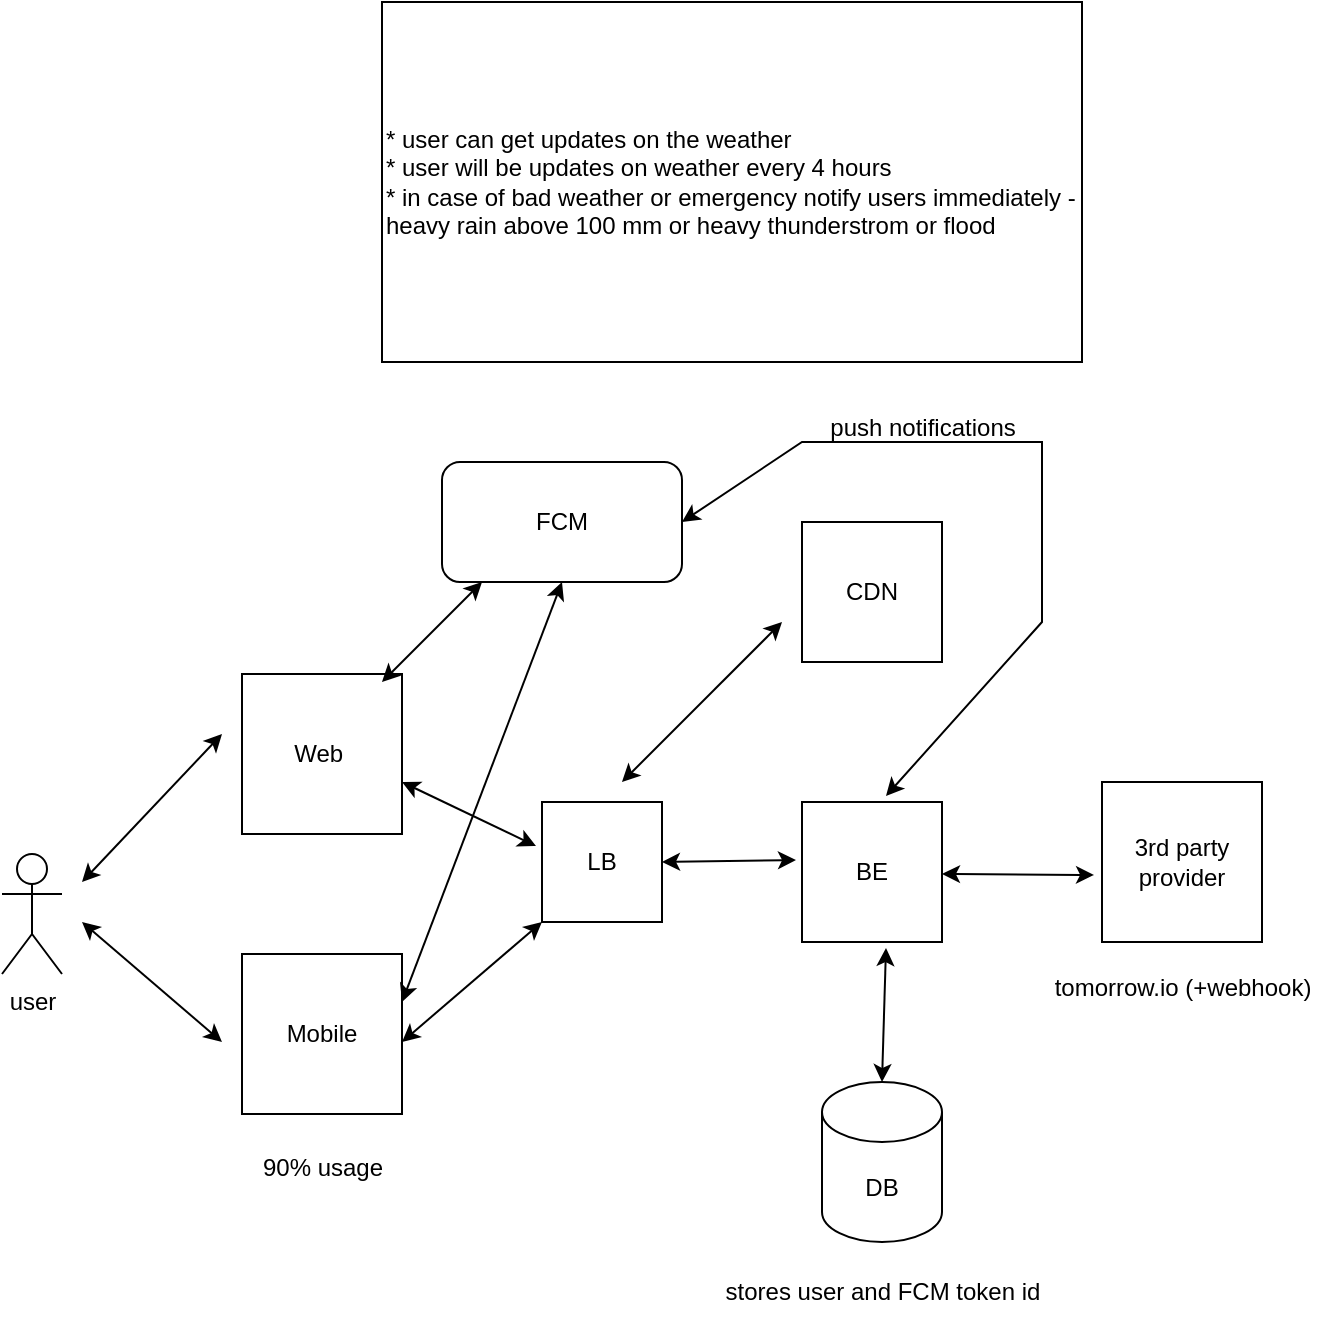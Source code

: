 <mxfile version="22.1.16" type="github">
  <diagram name="Page-1" id="pxuf2U1V3LHHq1BTwwVS">
    <mxGraphModel dx="1434" dy="1865" grid="1" gridSize="10" guides="1" tooltips="1" connect="1" arrows="1" fold="1" page="1" pageScale="1" pageWidth="827" pageHeight="1169" math="0" shadow="0">
      <root>
        <mxCell id="0" />
        <mxCell id="1" parent="0" />
        <mxCell id="qtHTMxOcYqQ3EufBKgGB-1" value="user" style="shape=umlActor;verticalLabelPosition=bottom;verticalAlign=top;html=1;outlineConnect=0;" vertex="1" parent="1">
          <mxGeometry x="10" y="-714" width="30" height="60" as="geometry" />
        </mxCell>
        <mxCell id="qtHTMxOcYqQ3EufBKgGB-5" value="Web&amp;nbsp;" style="whiteSpace=wrap;html=1;aspect=fixed;" vertex="1" parent="1">
          <mxGeometry x="130" y="-804" width="80" height="80" as="geometry" />
        </mxCell>
        <mxCell id="qtHTMxOcYqQ3EufBKgGB-6" value="Mobile" style="whiteSpace=wrap;html=1;aspect=fixed;" vertex="1" parent="1">
          <mxGeometry x="130" y="-664" width="80" height="80" as="geometry" />
        </mxCell>
        <mxCell id="qtHTMxOcYqQ3EufBKgGB-10" value="* user can get updates on the weather&lt;br&gt;* user will be updates on weather every 4 hours&lt;br&gt;* in case of bad weather or emergency notify users immediately - heavy rain above 100 mm or heavy thunderstrom or flood" style="rounded=0;whiteSpace=wrap;html=1;align=left;" vertex="1" parent="1">
          <mxGeometry x="200" y="-1140" width="350" height="180" as="geometry" />
        </mxCell>
        <mxCell id="qtHTMxOcYqQ3EufBKgGB-13" value="LB" style="whiteSpace=wrap;html=1;aspect=fixed;" vertex="1" parent="1">
          <mxGeometry x="280" y="-740" width="60" height="60" as="geometry" />
        </mxCell>
        <mxCell id="qtHTMxOcYqQ3EufBKgGB-16" value="BE" style="whiteSpace=wrap;html=1;aspect=fixed;" vertex="1" parent="1">
          <mxGeometry x="410" y="-740" width="70" height="70" as="geometry" />
        </mxCell>
        <mxCell id="qtHTMxOcYqQ3EufBKgGB-17" value="3rd party provider" style="whiteSpace=wrap;html=1;aspect=fixed;" vertex="1" parent="1">
          <mxGeometry x="560" y="-750" width="80" height="80" as="geometry" />
        </mxCell>
        <mxCell id="qtHTMxOcYqQ3EufBKgGB-18" value="CDN" style="whiteSpace=wrap;html=1;aspect=fixed;" vertex="1" parent="1">
          <mxGeometry x="410" y="-880" width="70" height="70" as="geometry" />
        </mxCell>
        <mxCell id="qtHTMxOcYqQ3EufBKgGB-25" value="" style="endArrow=classic;startArrow=classic;html=1;rounded=0;entryX=-0.043;entryY=0.414;entryDx=0;entryDy=0;entryPerimeter=0;exitX=1;exitY=0.5;exitDx=0;exitDy=0;" edge="1" parent="1" source="qtHTMxOcYqQ3EufBKgGB-13" target="qtHTMxOcYqQ3EufBKgGB-16">
          <mxGeometry width="50" height="50" relative="1" as="geometry">
            <mxPoint x="370" y="-710" as="sourcePoint" />
            <mxPoint x="420" y="-760" as="targetPoint" />
          </mxGeometry>
        </mxCell>
        <mxCell id="qtHTMxOcYqQ3EufBKgGB-26" value="" style="endArrow=classic;startArrow=classic;html=1;rounded=0;" edge="1" parent="1">
          <mxGeometry width="50" height="50" relative="1" as="geometry">
            <mxPoint x="480" y="-704" as="sourcePoint" />
            <mxPoint x="556.01" y="-703.51" as="targetPoint" />
          </mxGeometry>
        </mxCell>
        <mxCell id="qtHTMxOcYqQ3EufBKgGB-27" value="" style="endArrow=classic;startArrow=classic;html=1;rounded=0;" edge="1" parent="1">
          <mxGeometry width="50" height="50" relative="1" as="geometry">
            <mxPoint x="320" y="-750" as="sourcePoint" />
            <mxPoint x="400" y="-830" as="targetPoint" />
          </mxGeometry>
        </mxCell>
        <mxCell id="qtHTMxOcYqQ3EufBKgGB-30" value="DB" style="shape=cylinder3;whiteSpace=wrap;html=1;boundedLbl=1;backgroundOutline=1;size=15;" vertex="1" parent="1">
          <mxGeometry x="420" y="-600" width="60" height="80" as="geometry" />
        </mxCell>
        <mxCell id="qtHTMxOcYqQ3EufBKgGB-31" value="" style="endArrow=classic;startArrow=classic;html=1;rounded=0;entryX=0.6;entryY=1.043;entryDx=0;entryDy=0;exitX=0.5;exitY=0;exitDx=0;exitDy=0;exitPerimeter=0;entryPerimeter=0;" edge="1" parent="1" source="qtHTMxOcYqQ3EufBKgGB-30" target="qtHTMxOcYqQ3EufBKgGB-16">
          <mxGeometry width="50" height="50" relative="1" as="geometry">
            <mxPoint x="430" y="-604" as="sourcePoint" />
            <mxPoint x="480" y="-654" as="targetPoint" />
          </mxGeometry>
        </mxCell>
        <mxCell id="qtHTMxOcYqQ3EufBKgGB-34" value="" style="endArrow=classic;startArrow=classic;html=1;rounded=0;entryX=-0.05;entryY=0.367;entryDx=0;entryDy=0;entryPerimeter=0;" edge="1" parent="1" target="qtHTMxOcYqQ3EufBKgGB-13">
          <mxGeometry width="50" height="50" relative="1" as="geometry">
            <mxPoint x="210" y="-750" as="sourcePoint" />
            <mxPoint x="270" y="-720" as="targetPoint" />
          </mxGeometry>
        </mxCell>
        <mxCell id="qtHTMxOcYqQ3EufBKgGB-35" value="" style="endArrow=classic;startArrow=classic;html=1;rounded=0;entryX=0;entryY=1;entryDx=0;entryDy=0;" edge="1" parent="1" target="qtHTMxOcYqQ3EufBKgGB-13">
          <mxGeometry width="50" height="50" relative="1" as="geometry">
            <mxPoint x="210" y="-620" as="sourcePoint" />
            <mxPoint x="290" y="-700" as="targetPoint" />
          </mxGeometry>
        </mxCell>
        <mxCell id="qtHTMxOcYqQ3EufBKgGB-36" value="" style="endArrow=classic;startArrow=classic;html=1;rounded=0;entryX=0;entryY=1;entryDx=0;entryDy=0;" edge="1" parent="1">
          <mxGeometry width="50" height="50" relative="1" as="geometry">
            <mxPoint x="50" y="-700" as="sourcePoint" />
            <mxPoint x="120" y="-774" as="targetPoint" />
          </mxGeometry>
        </mxCell>
        <mxCell id="qtHTMxOcYqQ3EufBKgGB-37" value="" style="endArrow=classic;startArrow=classic;html=1;rounded=0;" edge="1" parent="1">
          <mxGeometry width="50" height="50" relative="1" as="geometry">
            <mxPoint x="50" y="-680" as="sourcePoint" />
            <mxPoint x="120" y="-620" as="targetPoint" />
          </mxGeometry>
        </mxCell>
        <mxCell id="qtHTMxOcYqQ3EufBKgGB-38" value="stores user and FCM token id" style="text;html=1;align=center;verticalAlign=middle;resizable=0;points=[];autosize=1;strokeColor=none;fillColor=none;" vertex="1" parent="1">
          <mxGeometry x="360" y="-510" width="180" height="30" as="geometry" />
        </mxCell>
        <mxCell id="qtHTMxOcYqQ3EufBKgGB-39" value="FCM" style="rounded=1;whiteSpace=wrap;html=1;" vertex="1" parent="1">
          <mxGeometry x="230" y="-910" width="120" height="60" as="geometry" />
        </mxCell>
        <mxCell id="qtHTMxOcYqQ3EufBKgGB-40" value="" style="endArrow=classic;startArrow=classic;html=1;rounded=0;" edge="1" parent="1">
          <mxGeometry width="50" height="50" relative="1" as="geometry">
            <mxPoint x="200" y="-800" as="sourcePoint" />
            <mxPoint x="250" y="-850" as="targetPoint" />
          </mxGeometry>
        </mxCell>
        <mxCell id="qtHTMxOcYqQ3EufBKgGB-41" value="" style="endArrow=classic;startArrow=classic;html=1;rounded=0;entryX=0.5;entryY=1;entryDx=0;entryDy=0;" edge="1" parent="1" target="qtHTMxOcYqQ3EufBKgGB-39">
          <mxGeometry width="50" height="50" relative="1" as="geometry">
            <mxPoint x="210" y="-640" as="sourcePoint" />
            <mxPoint x="260" y="-690" as="targetPoint" />
          </mxGeometry>
        </mxCell>
        <mxCell id="qtHTMxOcYqQ3EufBKgGB-42" value="" style="endArrow=classic;startArrow=classic;html=1;rounded=0;exitX=1;exitY=0.5;exitDx=0;exitDy=0;entryX=0.6;entryY=-0.043;entryDx=0;entryDy=0;entryPerimeter=0;" edge="1" parent="1" source="qtHTMxOcYqQ3EufBKgGB-39" target="qtHTMxOcYqQ3EufBKgGB-16">
          <mxGeometry width="50" height="50" relative="1" as="geometry">
            <mxPoint x="300" y="-930" as="sourcePoint" />
            <mxPoint x="530" y="-750" as="targetPoint" />
            <Array as="points">
              <mxPoint x="410" y="-920" />
              <mxPoint x="530" y="-920" />
              <mxPoint x="530" y="-830" />
            </Array>
          </mxGeometry>
        </mxCell>
        <mxCell id="qtHTMxOcYqQ3EufBKgGB-43" value="push notifications" style="text;html=1;align=center;verticalAlign=middle;resizable=0;points=[];autosize=1;strokeColor=none;fillColor=none;" vertex="1" parent="1">
          <mxGeometry x="410" y="-942" width="120" height="30" as="geometry" />
        </mxCell>
        <mxCell id="qtHTMxOcYqQ3EufBKgGB-44" value="90% usage" style="text;html=1;align=center;verticalAlign=middle;resizable=0;points=[];autosize=1;strokeColor=none;fillColor=none;" vertex="1" parent="1">
          <mxGeometry x="130" y="-572" width="80" height="30" as="geometry" />
        </mxCell>
        <mxCell id="qtHTMxOcYqQ3EufBKgGB-45" value="tomorrow.io (+webhook)" style="text;html=1;align=center;verticalAlign=middle;resizable=0;points=[];autosize=1;strokeColor=none;fillColor=none;" vertex="1" parent="1">
          <mxGeometry x="525" y="-662" width="150" height="30" as="geometry" />
        </mxCell>
      </root>
    </mxGraphModel>
  </diagram>
</mxfile>
